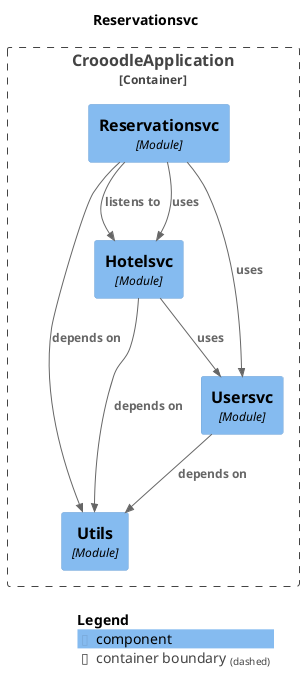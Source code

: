 @startuml
set separator none
title Reservationsvc

top to bottom direction

!include <C4/C4>
!include <C4/C4_Context>
!include <C4/C4_Component>

Container_Boundary("CrooodleApplication.CrooodleApplication_boundary", "CrooodleApplication", $tags="") {
  Component(CrooodleApplication.CrooodleApplication.Utils, "Utils", $techn="Module", $descr="", $tags="", $link="")
  Component(CrooodleApplication.CrooodleApplication.Usersvc, "Usersvc", $techn="Module", $descr="", $tags="", $link="")
  Component(CrooodleApplication.CrooodleApplication.Hotelsvc, "Hotelsvc", $techn="Module", $descr="", $tags="", $link="")
  Component(CrooodleApplication.CrooodleApplication.Reservationsvc, "Reservationsvc", $techn="Module", $descr="", $tags="", $link="")
}

Rel(CrooodleApplication.CrooodleApplication.Reservationsvc, CrooodleApplication.CrooodleApplication.Utils, "depends on", $techn="", $tags="", $link="")
Rel(CrooodleApplication.CrooodleApplication.Reservationsvc, CrooodleApplication.CrooodleApplication.Hotelsvc, "uses", $techn="", $tags="", $link="")
Rel(CrooodleApplication.CrooodleApplication.Reservationsvc, CrooodleApplication.CrooodleApplication.Usersvc, "uses", $techn="", $tags="", $link="")
Rel(CrooodleApplication.CrooodleApplication.Hotelsvc, CrooodleApplication.CrooodleApplication.Utils, "depends on", $techn="", $tags="", $link="")
Rel(CrooodleApplication.CrooodleApplication.Hotelsvc, CrooodleApplication.CrooodleApplication.Usersvc, "uses", $techn="", $tags="", $link="")
Rel(CrooodleApplication.CrooodleApplication.Usersvc, CrooodleApplication.CrooodleApplication.Utils, "depends on", $techn="", $tags="", $link="")
Rel(CrooodleApplication.CrooodleApplication.Reservationsvc, CrooodleApplication.CrooodleApplication.Hotelsvc, "listens to", $techn="", $tags="", $link="")

SHOW_LEGEND(true)
@enduml